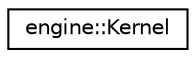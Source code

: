 digraph "Graphical Class Hierarchy"
{
 // LATEX_PDF_SIZE
  edge [fontname="Helvetica",fontsize="10",labelfontname="Helvetica",labelfontsize="10"];
  node [fontname="Helvetica",fontsize="10",shape=record];
  rankdir="LR";
  Node0 [label="engine::Kernel",height=0.2,width=0.4,color="black", fillcolor="white", style="filled",URL="$classengine_1_1_kernel.html",tooltip=" "];
}
